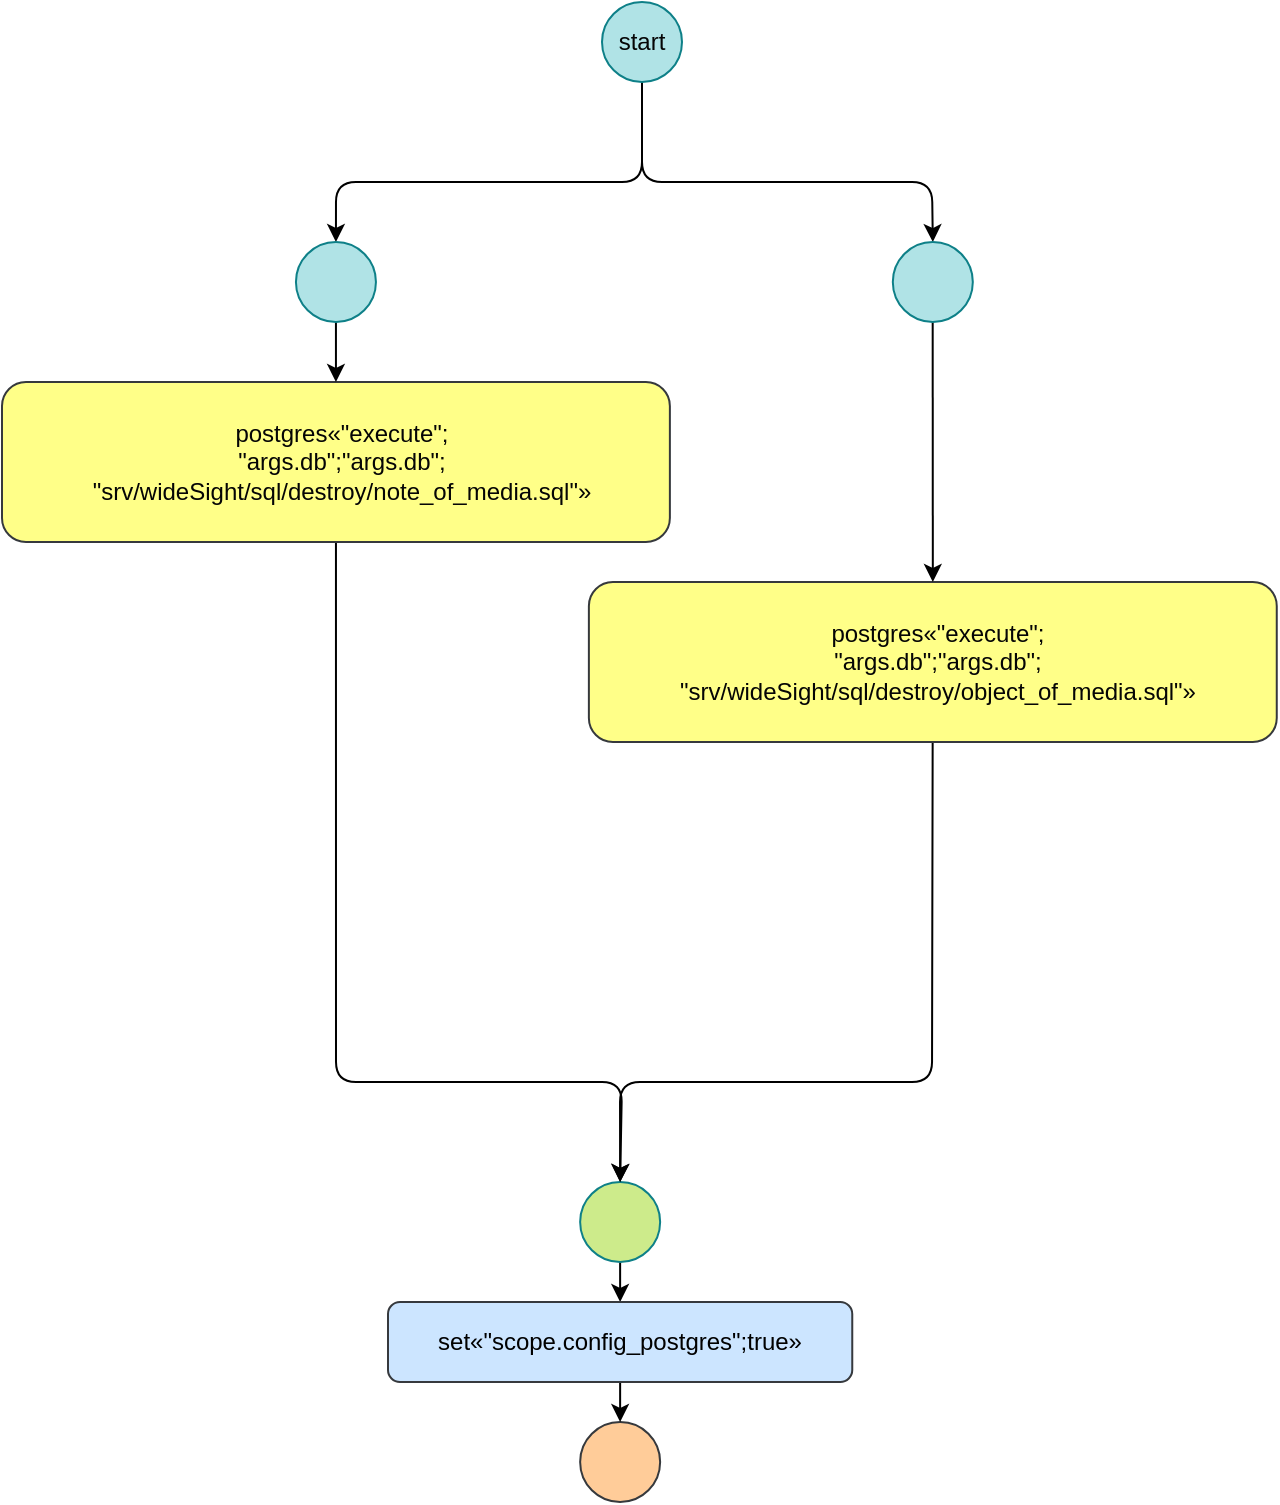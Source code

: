 <mxfile>
    <diagram id="y7LyX2alFGtX07KHJ8K6" name="Page-1">
        <mxGraphModel dx="810" dy="392" grid="1" gridSize="10" guides="1" tooltips="1" connect="1" arrows="1" fold="1" page="1" pageScale="1" pageWidth="850" pageHeight="1100" math="0" shadow="0">
            <root>
                <mxCell id="0"/>
                <mxCell id="1" parent="0"/>
                <mxCell id="4" style="edgeStyle=none;html=1;entryX=0.5;entryY=0;entryDx=0;entryDy=0;" parent="1" source="2" target="105" edge="1">
                    <mxGeometry relative="1" as="geometry">
                        <mxPoint x="340" y="100" as="targetPoint"/>
                        <Array as="points">
                            <mxPoint x="350" y="110"/>
                            <mxPoint x="197" y="110"/>
                        </Array>
                    </mxGeometry>
                </mxCell>
                <mxCell id="109" style="edgeStyle=none;html=1;entryX=0.5;entryY=0;entryDx=0;entryDy=0;" parent="1" source="2" target="107" edge="1">
                    <mxGeometry relative="1" as="geometry">
                        <Array as="points">
                            <mxPoint x="350" y="110"/>
                            <mxPoint x="495" y="110"/>
                        </Array>
                    </mxGeometry>
                </mxCell>
                <mxCell id="2" value="start" style="ellipse;whiteSpace=wrap;html=1;fillColor=#b0e3e6;strokeColor=#0e8088;fontColor=#050505;" parent="1" vertex="1">
                    <mxGeometry x="330" y="20" width="40" height="40" as="geometry"/>
                </mxCell>
                <mxCell id="5" value="" style="ellipse;whiteSpace=wrap;html=1;fillColor=#ffcc99;strokeColor=#36393d;fontColor=#000000;" parent="1" vertex="1">
                    <mxGeometry x="319.07" y="730" width="40" height="40" as="geometry"/>
                </mxCell>
                <mxCell id="59" style="edgeStyle=none;html=1;entryX=0.5;entryY=0;entryDx=0;entryDy=0;" parent="1" source="56" target="70" edge="1">
                    <mxGeometry relative="1" as="geometry">
                        <mxPoint x="339.431" y="587" as="targetPoint"/>
                    </mxGeometry>
                </mxCell>
                <mxCell id="56" value="" style="ellipse;whiteSpace=wrap;html=1;fillColor=#CDEB8B;strokeColor=#0e8088;fontColor=#050505;" parent="1" vertex="1">
                    <mxGeometry x="319.07" y="610" width="40" height="40" as="geometry"/>
                </mxCell>
                <mxCell id="71" style="edgeStyle=none;html=1;" parent="1" source="70" target="5" edge="1">
                    <mxGeometry relative="1" as="geometry"/>
                </mxCell>
                <mxCell id="70" value="set«&quot;scope.config_postgres&quot;;true»" style="rounded=1;whiteSpace=wrap;fillColor=#cce5ff;strokeColor=#36393d;fontColor=#000000;" parent="1" vertex="1">
                    <mxGeometry x="223" y="670" width="232.13" height="40" as="geometry"/>
                </mxCell>
                <mxCell id="110" style="edgeStyle=none;html=1;entryX=0.5;entryY=0;entryDx=0;entryDy=0;" parent="1" source="88" target="56" edge="1">
                    <mxGeometry relative="1" as="geometry">
                        <Array as="points">
                            <mxPoint x="197" y="560"/>
                            <mxPoint x="340" y="560"/>
                        </Array>
                    </mxGeometry>
                </mxCell>
                <mxCell id="88" value="postgres«&quot;execute&quot;;&#10;&quot;args.db&quot;;&quot;args.db&quot;;&#10;&quot;srv/wideSight/sql/destroy/note_of_media.sql&quot;»" style="rounded=1;whiteSpace=wrap;fillColor=#ffff88;strokeColor=#36393d;fontColor=#050505;align=center;verticalAlign=middle;spacingLeft=6;" parent="1" vertex="1">
                    <mxGeometry x="30" y="210" width="333.94" height="80" as="geometry"/>
                </mxCell>
                <mxCell id="111" style="edgeStyle=none;html=1;entryX=0.5;entryY=0;entryDx=0;entryDy=0;" parent="1" source="104" target="56" edge="1">
                    <mxGeometry relative="1" as="geometry">
                        <Array as="points">
                            <mxPoint x="495" y="560"/>
                            <mxPoint x="339" y="560"/>
                        </Array>
                    </mxGeometry>
                </mxCell>
                <mxCell id="104" value="postgres«&quot;execute&quot;;&#10;&quot;args.db&quot;;&quot;args.db&quot;;&#10;&quot;srv/wideSight/sql/destroy/object_of_media.sql&quot;»" style="rounded=1;whiteSpace=wrap;fillColor=#ffff88;strokeColor=#36393d;fontColor=#050505;align=center;verticalAlign=middle;spacingLeft=6;" parent="1" vertex="1">
                    <mxGeometry x="323.44" y="310" width="343.94" height="80" as="geometry"/>
                </mxCell>
                <mxCell id="106" style="edgeStyle=none;html=1;entryX=0.5;entryY=0;entryDx=0;entryDy=0;" parent="1" source="105" target="88" edge="1">
                    <mxGeometry relative="1" as="geometry"/>
                </mxCell>
                <mxCell id="105" value="" style="ellipse;whiteSpace=wrap;html=1;fillColor=#b0e3e6;strokeColor=#0e8088;fontColor=#050505;" parent="1" vertex="1">
                    <mxGeometry x="176.97" y="140" width="40" height="40" as="geometry"/>
                </mxCell>
                <mxCell id="108" style="edgeStyle=none;html=1;" parent="1" source="107" target="104" edge="1">
                    <mxGeometry relative="1" as="geometry"/>
                </mxCell>
                <mxCell id="107" value="" style="ellipse;whiteSpace=wrap;html=1;fillColor=#b0e3e6;strokeColor=#0e8088;fontColor=#050505;" parent="1" vertex="1">
                    <mxGeometry x="475.41" y="140" width="40" height="40" as="geometry"/>
                </mxCell>
            </root>
        </mxGraphModel>
    </diagram>
</mxfile>